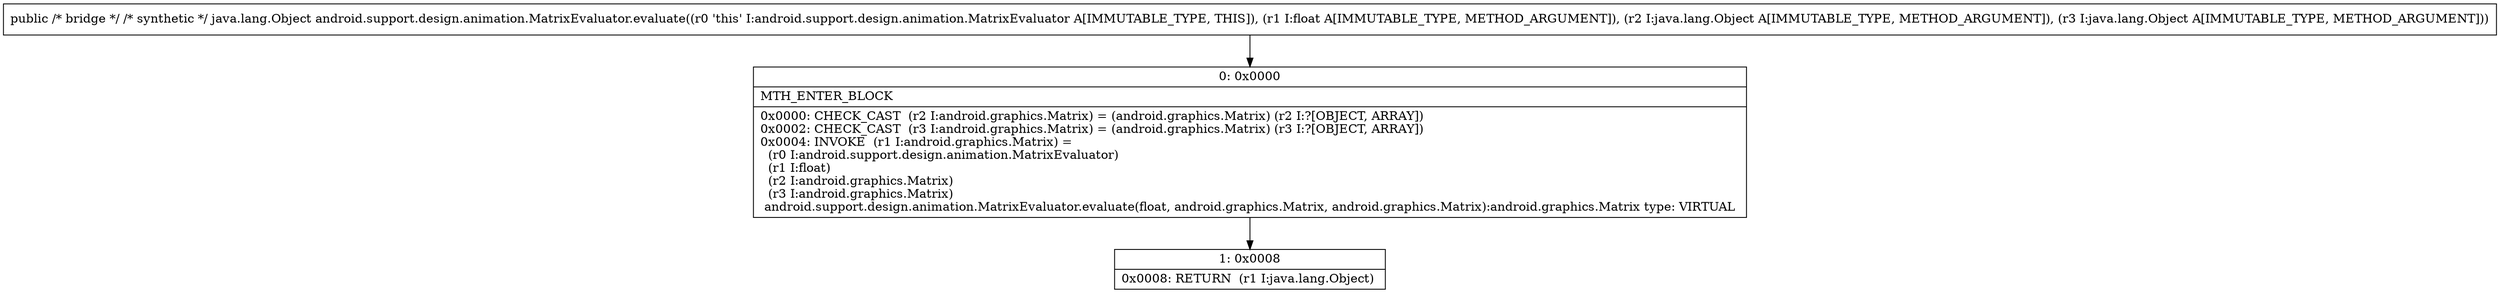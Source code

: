 digraph "CFG forandroid.support.design.animation.MatrixEvaluator.evaluate(FLjava\/lang\/Object;Ljava\/lang\/Object;)Ljava\/lang\/Object;" {
Node_0 [shape=record,label="{0\:\ 0x0000|MTH_ENTER_BLOCK\l|0x0000: CHECK_CAST  (r2 I:android.graphics.Matrix) = (android.graphics.Matrix) (r2 I:?[OBJECT, ARRAY]) \l0x0002: CHECK_CAST  (r3 I:android.graphics.Matrix) = (android.graphics.Matrix) (r3 I:?[OBJECT, ARRAY]) \l0x0004: INVOKE  (r1 I:android.graphics.Matrix) = \l  (r0 I:android.support.design.animation.MatrixEvaluator)\l  (r1 I:float)\l  (r2 I:android.graphics.Matrix)\l  (r3 I:android.graphics.Matrix)\l android.support.design.animation.MatrixEvaluator.evaluate(float, android.graphics.Matrix, android.graphics.Matrix):android.graphics.Matrix type: VIRTUAL \l}"];
Node_1 [shape=record,label="{1\:\ 0x0008|0x0008: RETURN  (r1 I:java.lang.Object) \l}"];
MethodNode[shape=record,label="{public \/* bridge *\/ \/* synthetic *\/ java.lang.Object android.support.design.animation.MatrixEvaluator.evaluate((r0 'this' I:android.support.design.animation.MatrixEvaluator A[IMMUTABLE_TYPE, THIS]), (r1 I:float A[IMMUTABLE_TYPE, METHOD_ARGUMENT]), (r2 I:java.lang.Object A[IMMUTABLE_TYPE, METHOD_ARGUMENT]), (r3 I:java.lang.Object A[IMMUTABLE_TYPE, METHOD_ARGUMENT])) }"];
MethodNode -> Node_0;
Node_0 -> Node_1;
}


